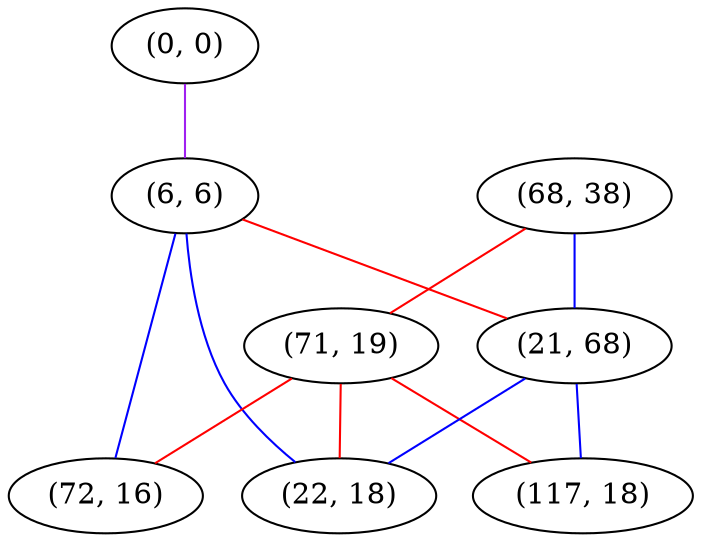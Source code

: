 graph "" {
"(0, 0)";
"(68, 38)";
"(6, 6)";
"(71, 19)";
"(21, 68)";
"(22, 18)";
"(72, 16)";
"(117, 18)";
"(0, 0)" -- "(6, 6)"  [color=purple, key=0, weight=4];
"(68, 38)" -- "(71, 19)"  [color=red, key=0, weight=1];
"(68, 38)" -- "(21, 68)"  [color=blue, key=0, weight=3];
"(6, 6)" -- "(72, 16)"  [color=blue, key=0, weight=3];
"(6, 6)" -- "(21, 68)"  [color=red, key=0, weight=1];
"(6, 6)" -- "(22, 18)"  [color=blue, key=0, weight=3];
"(71, 19)" -- "(72, 16)"  [color=red, key=0, weight=1];
"(71, 19)" -- "(22, 18)"  [color=red, key=0, weight=1];
"(71, 19)" -- "(117, 18)"  [color=red, key=0, weight=1];
"(21, 68)" -- "(22, 18)"  [color=blue, key=0, weight=3];
"(21, 68)" -- "(117, 18)"  [color=blue, key=0, weight=3];
}
